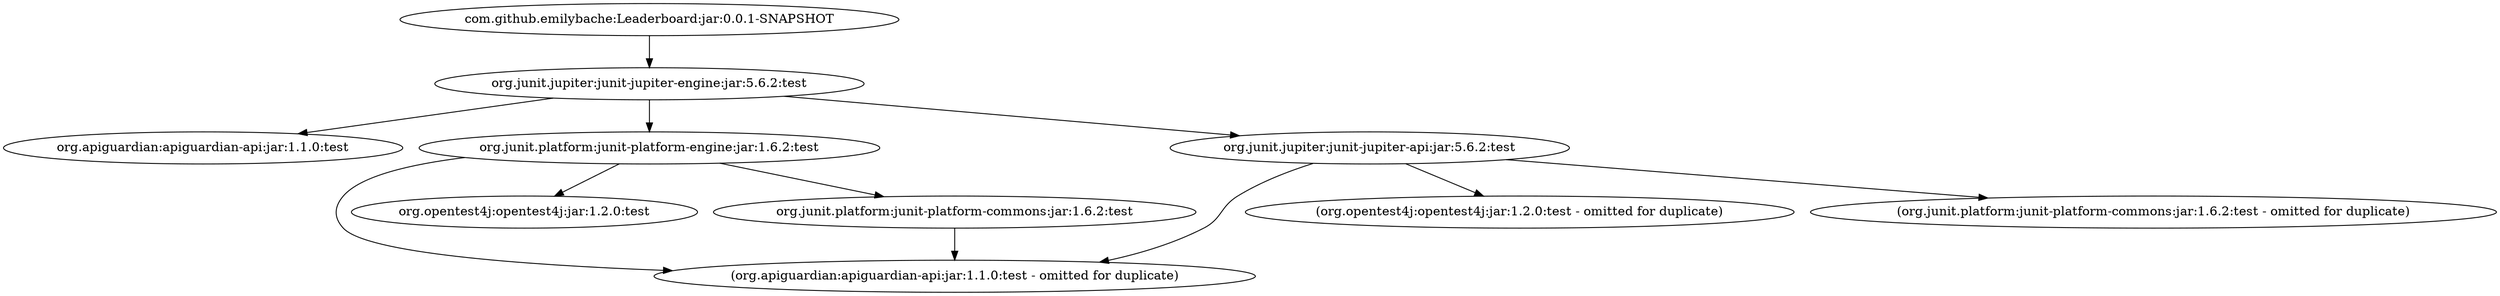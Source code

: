 digraph Leaderboard {
	"com.github.emilybache:Leaderboard:jar:0.0.1-SNAPSHOT" -> "org.junit.jupiter:junit-jupiter-engine:jar:5.6.2:test" ; 
	"org.junit.jupiter:junit-jupiter-engine:jar:5.6.2:test" -> "org.apiguardian:apiguardian-api:jar:1.1.0:test" ; 
	"org.junit.jupiter:junit-jupiter-engine:jar:5.6.2:test" -> "org.junit.platform:junit-platform-engine:jar:1.6.2:test" ; 
	"org.junit.jupiter:junit-jupiter-engine:jar:5.6.2:test" -> "org.junit.jupiter:junit-jupiter-api:jar:5.6.2:test" ; 
	"org.junit.platform:junit-platform-engine:jar:1.6.2:test" -> "(org.apiguardian:apiguardian-api:jar:1.1.0:test - omitted for duplicate)" ; 
	"org.junit.platform:junit-platform-engine:jar:1.6.2:test" -> "org.opentest4j:opentest4j:jar:1.2.0:test" ; 
	"org.junit.platform:junit-platform-engine:jar:1.6.2:test" -> "org.junit.platform:junit-platform-commons:jar:1.6.2:test" ; 
	"org.junit.platform:junit-platform-commons:jar:1.6.2:test" -> "(org.apiguardian:apiguardian-api:jar:1.1.0:test - omitted for duplicate)" ; 
	"org.junit.jupiter:junit-jupiter-api:jar:5.6.2:test" -> "(org.apiguardian:apiguardian-api:jar:1.1.0:test - omitted for duplicate)" ; 
	"org.junit.jupiter:junit-jupiter-api:jar:5.6.2:test" -> "(org.opentest4j:opentest4j:jar:1.2.0:test - omitted for duplicate)" ; 
	"org.junit.jupiter:junit-jupiter-api:jar:5.6.2:test" -> "(org.junit.platform:junit-platform-commons:jar:1.6.2:test - omitted for duplicate)" ; 
}
digraph TelemetrySystem {
	"com.github.emilybache:TelemetrySystem:jar:0.0.1-SNAPSHOT" -> "org.junit.jupiter:junit-jupiter-engine:jar:5.6.2:test" ; 
	"org.junit.jupiter:junit-jupiter-engine:jar:5.6.2:test" -> "org.apiguardian:apiguardian-api:jar:1.1.0:test" ; 
	"org.junit.jupiter:junit-jupiter-engine:jar:5.6.2:test" -> "org.junit.platform:junit-platform-engine:jar:1.6.2:test" ; 
	"org.junit.jupiter:junit-jupiter-engine:jar:5.6.2:test" -> "org.junit.jupiter:junit-jupiter-api:jar:5.6.2:test" ; 
	"org.junit.platform:junit-platform-engine:jar:1.6.2:test" -> "(org.apiguardian:apiguardian-api:jar:1.1.0:test - omitted for duplicate)" ; 
	"org.junit.platform:junit-platform-engine:jar:1.6.2:test" -> "org.opentest4j:opentest4j:jar:1.2.0:test" ; 
	"org.junit.platform:junit-platform-engine:jar:1.6.2:test" -> "org.junit.platform:junit-platform-commons:jar:1.6.2:test" ; 
	"org.junit.platform:junit-platform-commons:jar:1.6.2:test" -> "(org.apiguardian:apiguardian-api:jar:1.1.0:test - omitted for duplicate)" ; 
	"org.junit.jupiter:junit-jupiter-api:jar:5.6.2:test" -> "(org.apiguardian:apiguardian-api:jar:1.1.0:test - omitted for duplicate)" ; 
	"org.junit.jupiter:junit-jupiter-api:jar:5.6.2:test" -> "(org.opentest4j:opentest4j:jar:1.2.0:test - omitted for duplicate)" ; 
	"org.junit.jupiter:junit-jupiter-api:jar:5.6.2:test" -> "(org.junit.platform:junit-platform-commons:jar:1.6.2:test - omitted for duplicate)" ; 
}
digraph TextConverter {
	"com.github.emilybache:TextConverter:jar:0.0.1-SNAPSHOT" -> "org.junit.jupiter:junit-jupiter-engine:jar:5.6.2:test" ; 
	"org.junit.jupiter:junit-jupiter-engine:jar:5.6.2:test" -> "org.apiguardian:apiguardian-api:jar:1.1.0:test" ; 
	"org.junit.jupiter:junit-jupiter-engine:jar:5.6.2:test" -> "org.junit.platform:junit-platform-engine:jar:1.6.2:test" ; 
	"org.junit.jupiter:junit-jupiter-engine:jar:5.6.2:test" -> "org.junit.jupiter:junit-jupiter-api:jar:5.6.2:test" ; 
	"org.junit.platform:junit-platform-engine:jar:1.6.2:test" -> "(org.apiguardian:apiguardian-api:jar:1.1.0:test - omitted for duplicate)" ; 
	"org.junit.platform:junit-platform-engine:jar:1.6.2:test" -> "org.opentest4j:opentest4j:jar:1.2.0:test" ; 
	"org.junit.platform:junit-platform-engine:jar:1.6.2:test" -> "org.junit.platform:junit-platform-commons:jar:1.6.2:test" ; 
	"org.junit.platform:junit-platform-commons:jar:1.6.2:test" -> "(org.apiguardian:apiguardian-api:jar:1.1.0:test - omitted for duplicate)" ; 
	"org.junit.jupiter:junit-jupiter-api:jar:5.6.2:test" -> "(org.apiguardian:apiguardian-api:jar:1.1.0:test - omitted for duplicate)" ; 
	"org.junit.jupiter:junit-jupiter-api:jar:5.6.2:test" -> "(org.opentest4j:opentest4j:jar:1.2.0:test - omitted for duplicate)" ; 
	"org.junit.jupiter:junit-jupiter-api:jar:5.6.2:test" -> "(org.junit.platform:junit-platform-commons:jar:1.6.2:test - omitted for duplicate)" ; 
}
digraph TirePressureMonitoringSystem {
	"com.github.emilybache:TirePressureMonitoringSystem:jar:0.0.1-SNAPSHOT" -> "org.junit.jupiter:junit-jupiter-engine:jar:5.6.2:test" ; 
	"org.junit.jupiter:junit-jupiter-engine:jar:5.6.2:test" -> "org.apiguardian:apiguardian-api:jar:1.1.0:test" ; 
	"org.junit.jupiter:junit-jupiter-engine:jar:5.6.2:test" -> "org.junit.platform:junit-platform-engine:jar:1.6.2:test" ; 
	"org.junit.jupiter:junit-jupiter-engine:jar:5.6.2:test" -> "org.junit.jupiter:junit-jupiter-api:jar:5.6.2:test" ; 
	"org.junit.platform:junit-platform-engine:jar:1.6.2:test" -> "(org.apiguardian:apiguardian-api:jar:1.1.0:test - omitted for duplicate)" ; 
	"org.junit.platform:junit-platform-engine:jar:1.6.2:test" -> "org.opentest4j:opentest4j:jar:1.2.0:test" ; 
	"org.junit.platform:junit-platform-engine:jar:1.6.2:test" -> "org.junit.platform:junit-platform-commons:jar:1.6.2:test" ; 
	"org.junit.platform:junit-platform-commons:jar:1.6.2:test" -> "(org.apiguardian:apiguardian-api:jar:1.1.0:test - omitted for duplicate)" ; 
	"org.junit.jupiter:junit-jupiter-api:jar:5.6.2:test" -> "(org.apiguardian:apiguardian-api:jar:1.1.0:test - omitted for duplicate)" ; 
	"org.junit.jupiter:junit-jupiter-api:jar:5.6.2:test" -> "(org.opentest4j:opentest4j:jar:1.2.0:test - omitted for duplicate)" ; 
	"org.junit.jupiter:junit-jupiter-api:jar:5.6.2:test" -> "(org.junit.platform:junit-platform-commons:jar:1.6.2:test - omitted for duplicate)" ; 
}
digraph TurnTicketDispenser {
	"com.github.emilybache:TurnTicketDispenser:jar:0.0.1-SNAPSHOT" -> "org.junit.jupiter:junit-jupiter-engine:jar:5.6.2:test" ; 
	"org.junit.jupiter:junit-jupiter-engine:jar:5.6.2:test" -> "org.apiguardian:apiguardian-api:jar:1.1.0:test" ; 
	"org.junit.jupiter:junit-jupiter-engine:jar:5.6.2:test" -> "org.junit.platform:junit-platform-engine:jar:1.6.2:test" ; 
	"org.junit.jupiter:junit-jupiter-engine:jar:5.6.2:test" -> "org.junit.jupiter:junit-jupiter-api:jar:5.6.2:test" ; 
	"org.junit.platform:junit-platform-engine:jar:1.6.2:test" -> "(org.apiguardian:apiguardian-api:jar:1.1.0:test - omitted for duplicate)" ; 
	"org.junit.platform:junit-platform-engine:jar:1.6.2:test" -> "org.opentest4j:opentest4j:jar:1.2.0:test" ; 
	"org.junit.platform:junit-platform-engine:jar:1.6.2:test" -> "org.junit.platform:junit-platform-commons:jar:1.6.2:test" ; 
	"org.junit.platform:junit-platform-commons:jar:1.6.2:test" -> "(org.apiguardian:apiguardian-api:jar:1.1.0:test - omitted for duplicate)" ; 
	"org.junit.jupiter:junit-jupiter-api:jar:5.6.2:test" -> "(org.apiguardian:apiguardian-api:jar:1.1.0:test - omitted for duplicate)" ; 
	"org.junit.jupiter:junit-jupiter-api:jar:5.6.2:test" -> "(org.opentest4j:opentest4j:jar:1.2.0:test - omitted for duplicate)" ; 
	"org.junit.jupiter:junit-jupiter-api:jar:5.6.2:test" -> "(org.junit.platform:junit-platform-commons:jar:1.6.2:test - omitted for duplicate)" ; 
}

